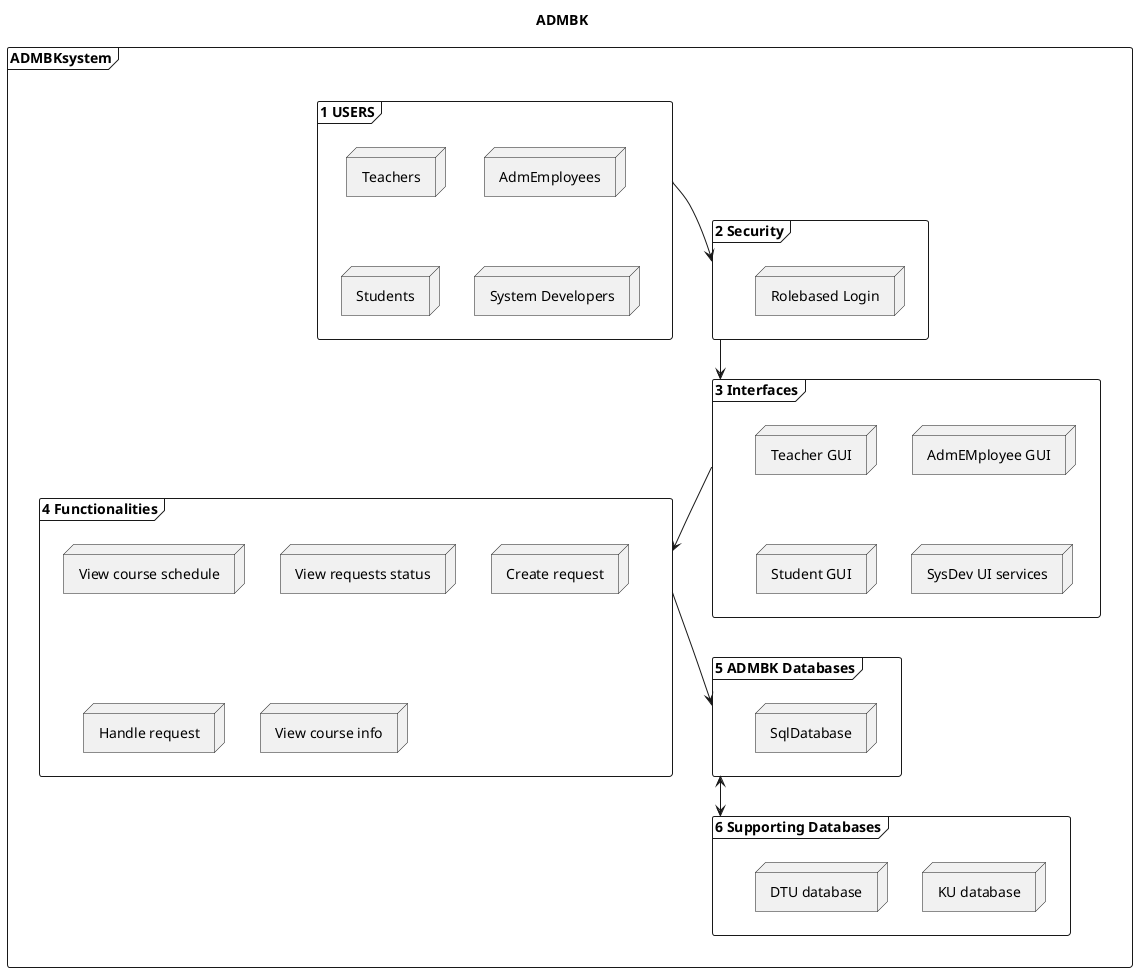 @startuml
top to bottom direction


title ADMBK

frame ADMBKsystem{
    frame "1 USERS" as 1 {
        node "Teachers"
        node "AdmEmployees"
        node "Students"
        node "System Developers"
    }
    frame  "2 Security" as 2 {
        node "Rolebased Login"
    }
    frame "3 Interfaces" as 3 {
        node "Teacher GUI"
        node "AdmEMployee GUI"
        node "Student GUI"
        node "SysDev UI services"
    }
    frame "4 Functionalities" as 4 {
        node "View course schedule"
        node "View requests status"
        node "Create request"
        node "Handle request"
        node "View course info"
    }
    frame "5 ADMBK Databases" as 5 {
        node "SqlDatabase"
    }
    frame "6 Supporting Databases" as 6 {
        node "KU database"
        node "DTU database"
    }
}
1 -down-> 2
2 -down-> 3
3 -down-> 4
4 -down-> 5
5 <-down-> 6
@enduml